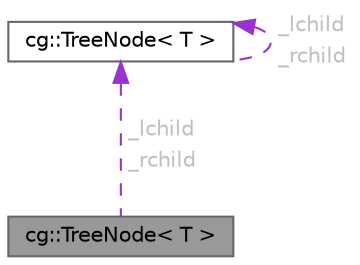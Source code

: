 digraph "cg::TreeNode&lt; T &gt;"
{
 // LATEX_PDF_SIZE
  bgcolor="transparent";
  edge [fontname=Helvetica,fontsize=10,labelfontname=Helvetica,labelfontsize=10];
  node [fontname=Helvetica,fontsize=10,shape=box,height=0.2,width=0.4];
  Node1 [id="Node000001",label="cg::TreeNode\< T \>",height=0.2,width=0.4,color="gray40", fillcolor="grey60", style="filled", fontcolor="black",tooltip=" "];
  Node2 -> Node1 [id="edge1_Node000001_Node000002",dir="back",color="darkorchid3",style="dashed",tooltip=" ",label=<<TABLE CELLBORDER="0" BORDER="0"><TR><TD VALIGN="top" ALIGN="LEFT" CELLPADDING="1" CELLSPACING="0">_lchild</TD></TR>
<TR><TD VALIGN="top" ALIGN="LEFT" CELLPADDING="1" CELLSPACING="0">_rchild</TD></TR>
</TABLE>> ,fontcolor="grey" ];
  Node2 [id="Node000002",label="cg::TreeNode\< T \>",height=0.2,width=0.4,color="gray40", fillcolor="white", style="filled",URL="$classcg_1_1_tree_node.html",tooltip=" "];
  Node2 -> Node2 [id="edge2_Node000002_Node000002",dir="back",color="darkorchid3",style="dashed",tooltip=" ",label=<<TABLE CELLBORDER="0" BORDER="0"><TR><TD VALIGN="top" ALIGN="LEFT" CELLPADDING="1" CELLSPACING="0">_lchild</TD></TR>
<TR><TD VALIGN="top" ALIGN="LEFT" CELLPADDING="1" CELLSPACING="0">_rchild</TD></TR>
</TABLE>> ,fontcolor="grey" ];
}
